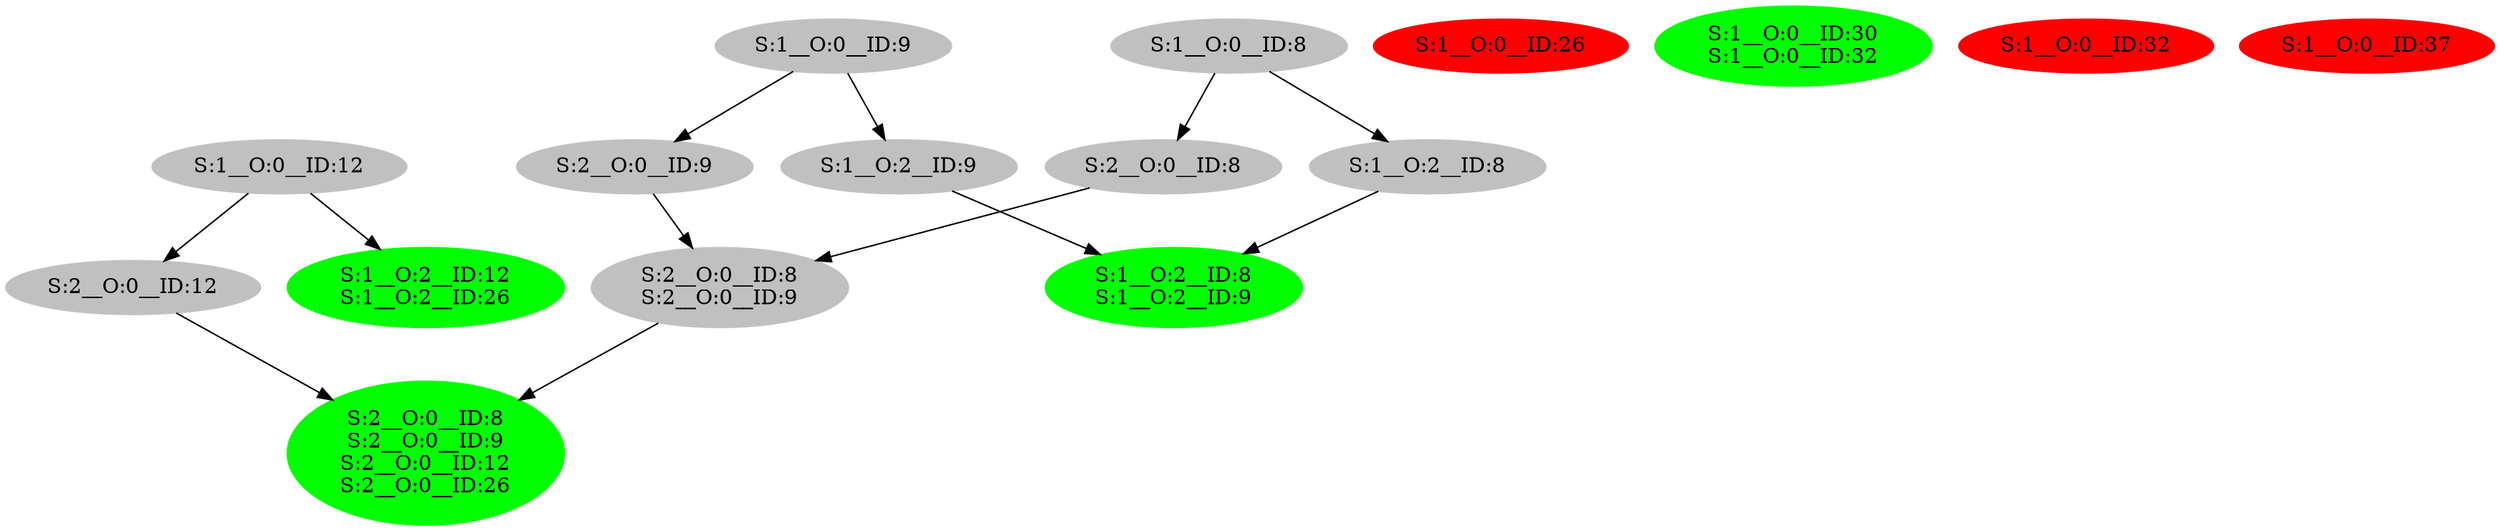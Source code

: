 strict digraph  {
0 [color=grey, label="S:1__O:0__ID:8", style=filled];
1 [color=grey, label="S:2__O:0__ID:8", style=filled];
2 [color=grey, label="S:2__O:0__ID:8
S:2__O:0__ID:9", style=filled];
3 [color=green, label="S:2__O:0__ID:8
S:2__O:0__ID:9
S:2__O:0__ID:12
S:2__O:0__ID:26", style=filled];
4 [color=grey, label="S:1__O:2__ID:8", style=filled];
5 [color=green, label="S:1__O:2__ID:8
S:1__O:2__ID:9", style=filled];
6 [color=grey, label="S:1__O:0__ID:9", style=filled];
7 [color=grey, label="S:2__O:0__ID:9", style=filled];
8 [color=grey, label="S:1__O:2__ID:9", style=filled];
9 [color=grey, label="S:1__O:0__ID:12", style=filled];
10 [color=grey, label="S:2__O:0__ID:12", style=filled];
11 [color=green, label="S:1__O:2__ID:12
S:1__O:2__ID:26", style=filled];
12 [color=red, label="S:1__O:0__ID:26", style=filled];
13 [color=green, label="S:1__O:0__ID:30
S:1__O:0__ID:32", style=filled];
14 [color=red, label="S:1__O:0__ID:32", style=filled];
15 [color=red, label="S:1__O:0__ID:37", style=filled];
0 -> 1;
0 -> 4;
1 -> 2;
2 -> 3;
4 -> 5;
6 -> 7;
6 -> 8;
7 -> 2;
8 -> 5;
9 -> 10;
9 -> 11;
10 -> 3;
}
